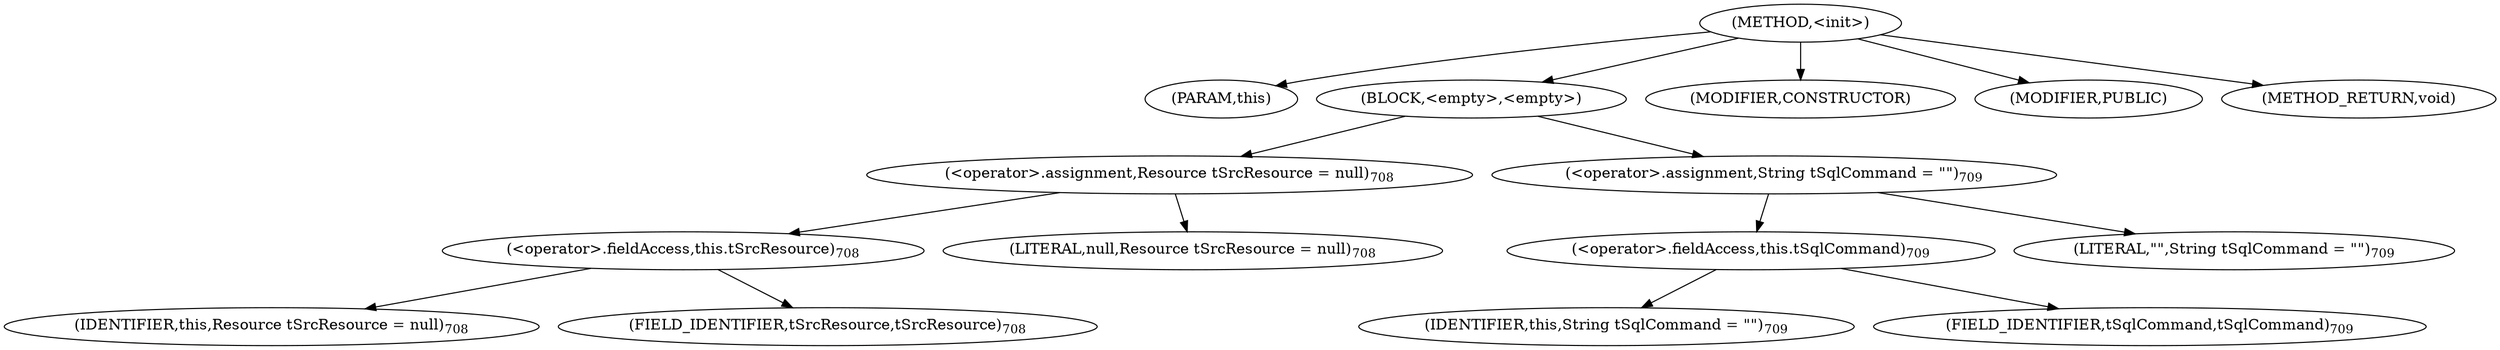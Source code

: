 digraph "&lt;init&gt;" {  
"1509" [label = <(METHOD,&lt;init&gt;)> ]
"1510" [label = <(PARAM,this)> ]
"1511" [label = <(BLOCK,&lt;empty&gt;,&lt;empty&gt;)> ]
"1512" [label = <(&lt;operator&gt;.assignment,Resource tSrcResource = null)<SUB>708</SUB>> ]
"1513" [label = <(&lt;operator&gt;.fieldAccess,this.tSrcResource)<SUB>708</SUB>> ]
"1514" [label = <(IDENTIFIER,this,Resource tSrcResource = null)<SUB>708</SUB>> ]
"1515" [label = <(FIELD_IDENTIFIER,tSrcResource,tSrcResource)<SUB>708</SUB>> ]
"1516" [label = <(LITERAL,null,Resource tSrcResource = null)<SUB>708</SUB>> ]
"1517" [label = <(&lt;operator&gt;.assignment,String tSqlCommand = &quot;&quot;)<SUB>709</SUB>> ]
"1518" [label = <(&lt;operator&gt;.fieldAccess,this.tSqlCommand)<SUB>709</SUB>> ]
"1519" [label = <(IDENTIFIER,this,String tSqlCommand = &quot;&quot;)<SUB>709</SUB>> ]
"1520" [label = <(FIELD_IDENTIFIER,tSqlCommand,tSqlCommand)<SUB>709</SUB>> ]
"1521" [label = <(LITERAL,&quot;&quot;,String tSqlCommand = &quot;&quot;)<SUB>709</SUB>> ]
"1522" [label = <(MODIFIER,CONSTRUCTOR)> ]
"1523" [label = <(MODIFIER,PUBLIC)> ]
"1524" [label = <(METHOD_RETURN,void)> ]
  "1509" -> "1510" 
  "1509" -> "1511" 
  "1509" -> "1522" 
  "1509" -> "1523" 
  "1509" -> "1524" 
  "1511" -> "1512" 
  "1511" -> "1517" 
  "1512" -> "1513" 
  "1512" -> "1516" 
  "1513" -> "1514" 
  "1513" -> "1515" 
  "1517" -> "1518" 
  "1517" -> "1521" 
  "1518" -> "1519" 
  "1518" -> "1520" 
}
